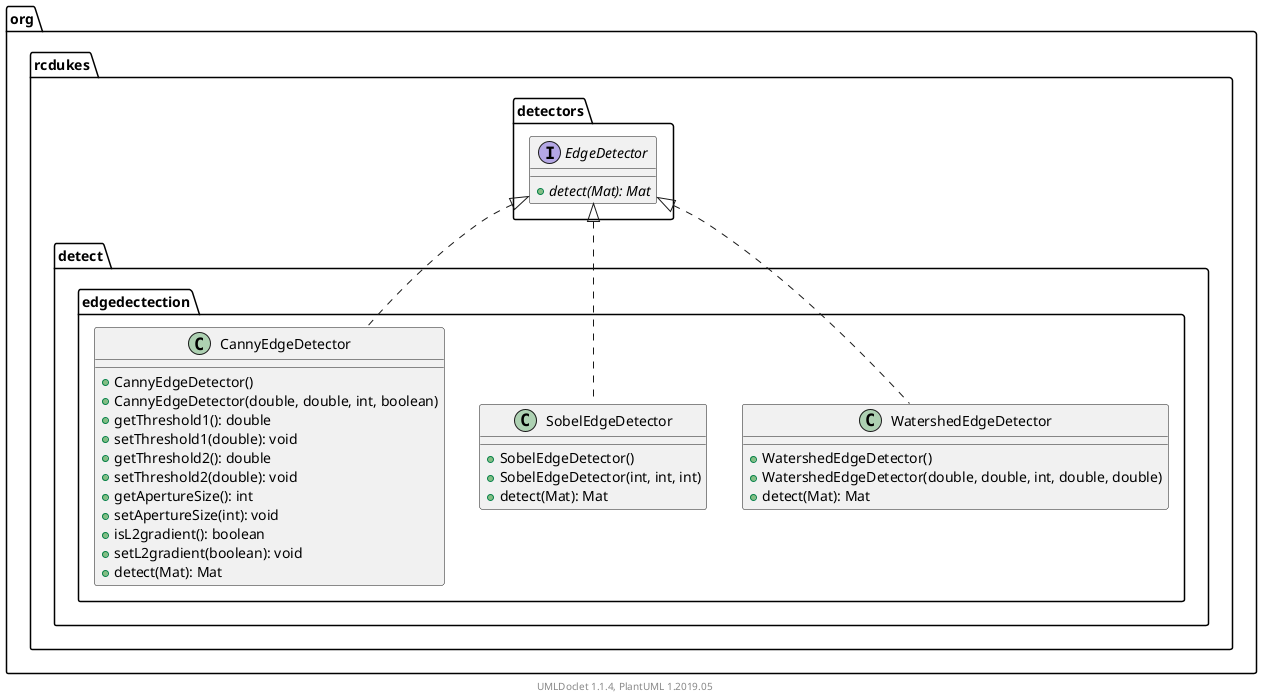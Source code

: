 @startuml

    namespace org.rcdukes.detect.edgedectection {

        class WatershedEdgeDetector [[WatershedEdgeDetector.html]] {
            +WatershedEdgeDetector()
            +WatershedEdgeDetector(double, double, int, double, double)
            +detect(Mat): Mat
        }

        class SobelEdgeDetector [[SobelEdgeDetector.html]] {
            +SobelEdgeDetector()
            +SobelEdgeDetector(int, int, int)
            +detect(Mat): Mat
        }

        class CannyEdgeDetector [[CannyEdgeDetector.html]] {
            +CannyEdgeDetector()
            +CannyEdgeDetector(double, double, int, boolean)
            +getThreshold1(): double
            +setThreshold1(double): void
            +getThreshold2(): double
            +setThreshold2(double): void
            +getApertureSize(): int
            +setApertureSize(int): void
            +isL2gradient(): boolean
            +setL2gradient(boolean): void
            +detect(Mat): Mat
        }

        interface org.rcdukes.detectors.EdgeDetector {
            {abstract} +detect(Mat): Mat
        }
        org.rcdukes.detectors.EdgeDetector <|.. WatershedEdgeDetector

        org.rcdukes.detectors.EdgeDetector <|.. SobelEdgeDetector

        org.rcdukes.detectors.EdgeDetector <|.. CannyEdgeDetector

    }


    center footer UMLDoclet 1.1.4, PlantUML 1.2019.05
@enduml
